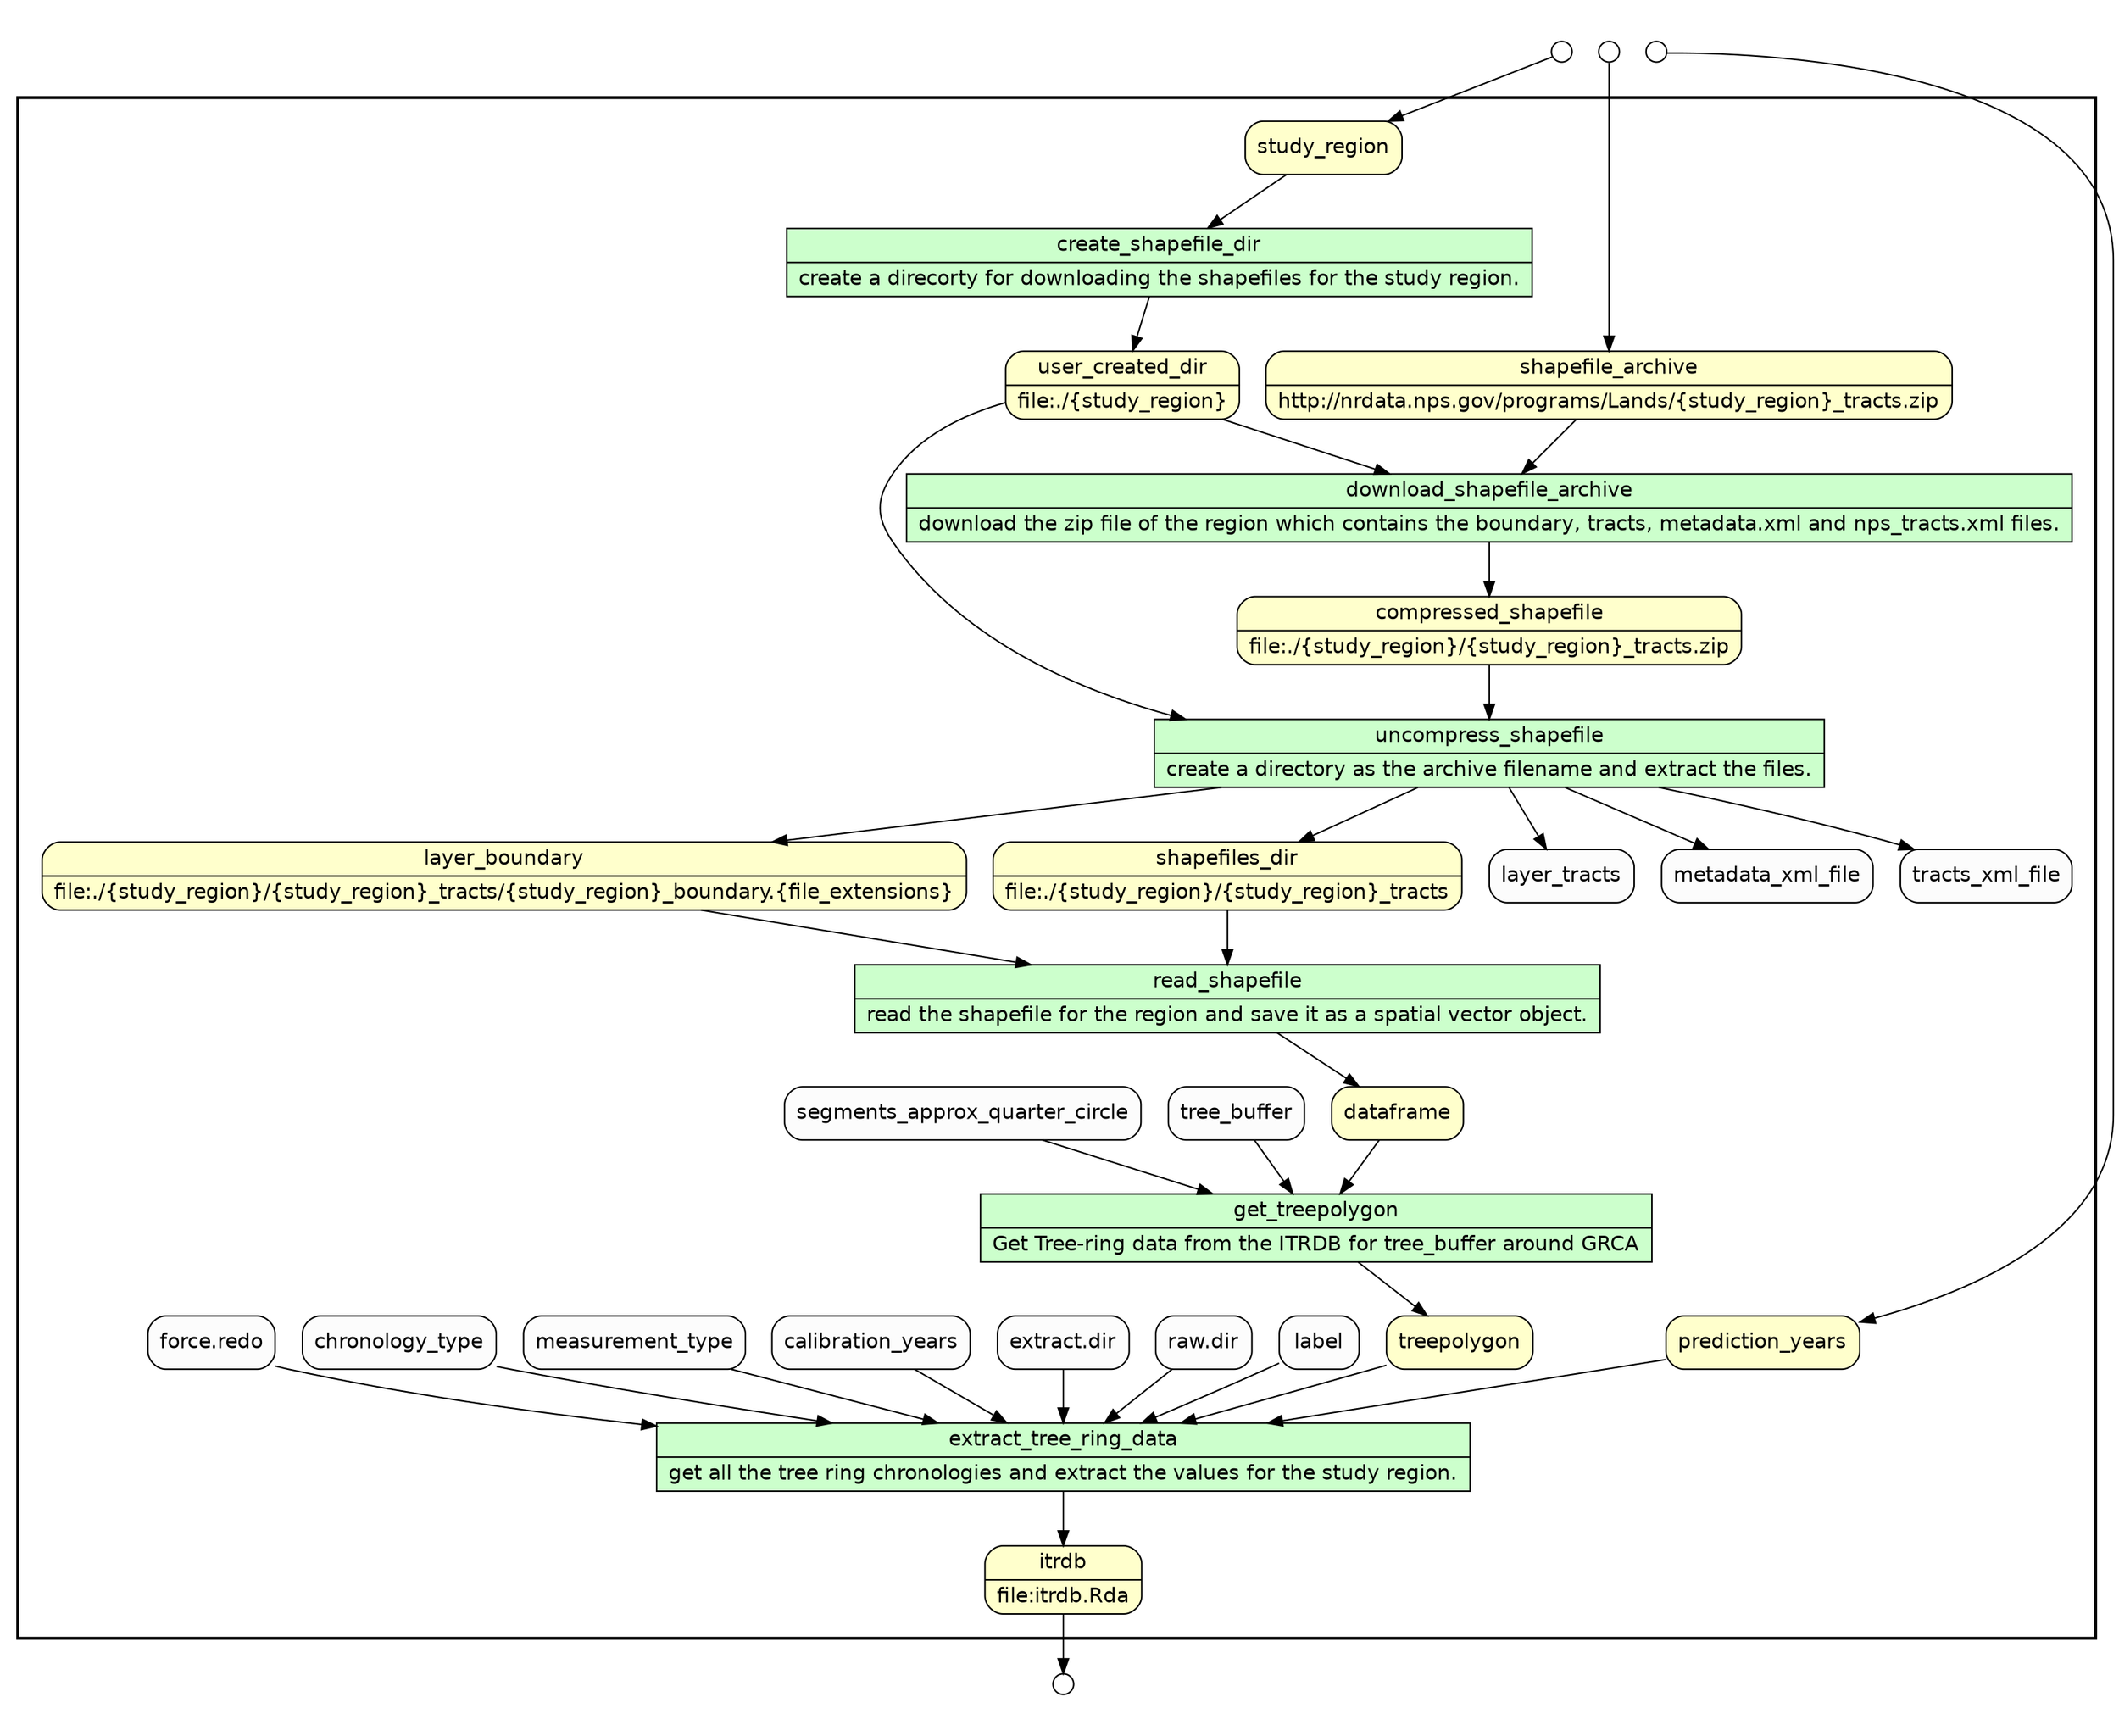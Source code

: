 digraph Workflow {
rankdir=TB
fontname=Helvetica; fontsize=18; labelloc=t
label=""
subgraph cluster_workflow_box_outer { label=""; color=black; penwidth=2
subgraph cluster_workflow_box_inner { label=""; penwidth=0
node[shape=box style=filled fillcolor="#CCFFCC" peripheries=1 fontname=Helvetica]
create_shapefile_dir [shape=record rankdir=LR label="{<f0> create_shapefile_dir |<f1> create a direcorty for downloading the shapefiles for the study region.}"];
download_shapefile_archive [shape=record rankdir=LR label="{<f0> download_shapefile_archive |<f1> download the zip file of the region which contains the boundary, tracts, metadata.xml and nps_tracts.xml files.}"];
uncompress_shapefile [shape=record rankdir=LR label="{<f0> uncompress_shapefile |<f1> create a directory as the archive filename and extract the files.}"];
read_shapefile [shape=record rankdir=LR label="{<f0> read_shapefile |<f1> read the shapefile for the region and save it as a spatial vector object.}"];
get_treepolygon [shape=record rankdir=LR label="{<f0> get_treepolygon |<f1> Get Tree-ring data from the ITRDB for tree_buffer around GRCA}"];
extract_tree_ring_data [shape=record rankdir=LR label="{<f0> extract_tree_ring_data |<f1> get all the tree ring chronologies and extract the values for the study region.}"];
node[shape=box style="rounded,filled" fillcolor="#FFFFCC" peripheries=1 fontname=Helvetica]
itrdb [shape=record rankdir=LR label="{<f0> itrdb |<f1> file\:itrdb.Rda}"];
study_region
shapefile_archive [shape=record rankdir=LR label="{<f0> shapefile_archive |<f1> http\://nrdata.nps.gov/programs/Lands/\{study_region\}_tracts.zip}"];
user_created_dir [shape=record rankdir=LR label="{<f0> user_created_dir |<f1> file\:./\{study_region\}}"];
compressed_shapefile [shape=record rankdir=LR label="{<f0> compressed_shapefile |<f1> file\:./\{study_region\}/\{study_region\}_tracts.zip}"];
layer_boundary [shape=record rankdir=LR label="{<f0> layer_boundary |<f1> file\:./\{study_region\}/\{study_region\}_tracts/\{study_region\}_boundary.\{file_extensions\}}"];
shapefiles_dir [shape=record rankdir=LR label="{<f0> shapefiles_dir |<f1> file\:./\{study_region\}/\{study_region\}_tracts}"];
dataframe
treepolygon
prediction_years
node[shape=box style="rounded,filled" fillcolor="#FCFCFC" peripheries=1 fontname=Helvetica]
create_shapefile_dir -> user_created_dir
study_region -> create_shapefile_dir
download_shapefile_archive -> compressed_shapefile
shapefile_archive -> download_shapefile_archive
user_created_dir -> download_shapefile_archive
uncompress_shapefile -> shapefiles_dir
uncompress_shapefile -> layer_boundary
uncompress_shapefile -> layer_tracts
uncompress_shapefile -> metadata_xml_file
uncompress_shapefile -> tracts_xml_file
compressed_shapefile -> uncompress_shapefile
user_created_dir -> uncompress_shapefile
read_shapefile -> dataframe
layer_boundary -> read_shapefile
shapefiles_dir -> read_shapefile
get_treepolygon -> treepolygon
tree_buffer -> get_treepolygon
dataframe -> get_treepolygon
segments_approx_quarter_circle -> get_treepolygon
extract_tree_ring_data -> itrdb
treepolygon -> extract_tree_ring_data
label -> extract_tree_ring_data
"raw.dir" -> extract_tree_ring_data
"extract.dir" -> extract_tree_ring_data
prediction_years -> extract_tree_ring_data
calibration_years -> extract_tree_ring_data
measurement_type -> extract_tree_ring_data
chronology_type -> extract_tree_ring_data
"force.redo" -> extract_tree_ring_data
}}
subgraph cluster_input_ports_group_outer { label=""; penwidth=0
subgraph cluster_input_ports_group_inner { label=""; penwidth=0
node[shape=circle style="rounded,filled" fillcolor="#FFFFFF" peripheries=1 fontname=Helvetica width=0.2]
shapefile_archive_input_port [label=""]
study_region_input_port [label=""]
prediction_years_input_port [label=""]
}}
subgraph cluster_output_ports_group_outer { label=""; penwidth=0
subgraph cluster_output_ports_group_inner { label=""; penwidth=0
node[shape=circle style="rounded,filled" fillcolor="#FFFFFF" peripheries=1 fontname=Helvetica width=0.2]
itrdb_output_port [label=""]
}}
shapefile_archive_input_port -> shapefile_archive
study_region_input_port -> study_region
prediction_years_input_port -> prediction_years
itrdb -> itrdb_output_port
}
